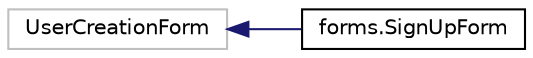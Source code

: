 digraph "Graphical Class Hierarchy"
{
  edge [fontname="Helvetica",fontsize="10",labelfontname="Helvetica",labelfontsize="10"];
  node [fontname="Helvetica",fontsize="10",shape=record];
  rankdir="LR";
  Node1 [label="UserCreationForm",height=0.2,width=0.4,color="grey75", fillcolor="white", style="filled"];
  Node1 -> Node2 [dir="back",color="midnightblue",fontsize="10",style="solid",fontname="Helvetica"];
  Node2 [label="forms.SignUpForm",height=0.2,width=0.4,color="black", fillcolor="white", style="filled",URL="$classforms_1_1_sign_up_form.html",tooltip="The form for user signup, the fields in the Meta class are shown in the form. "];
}
